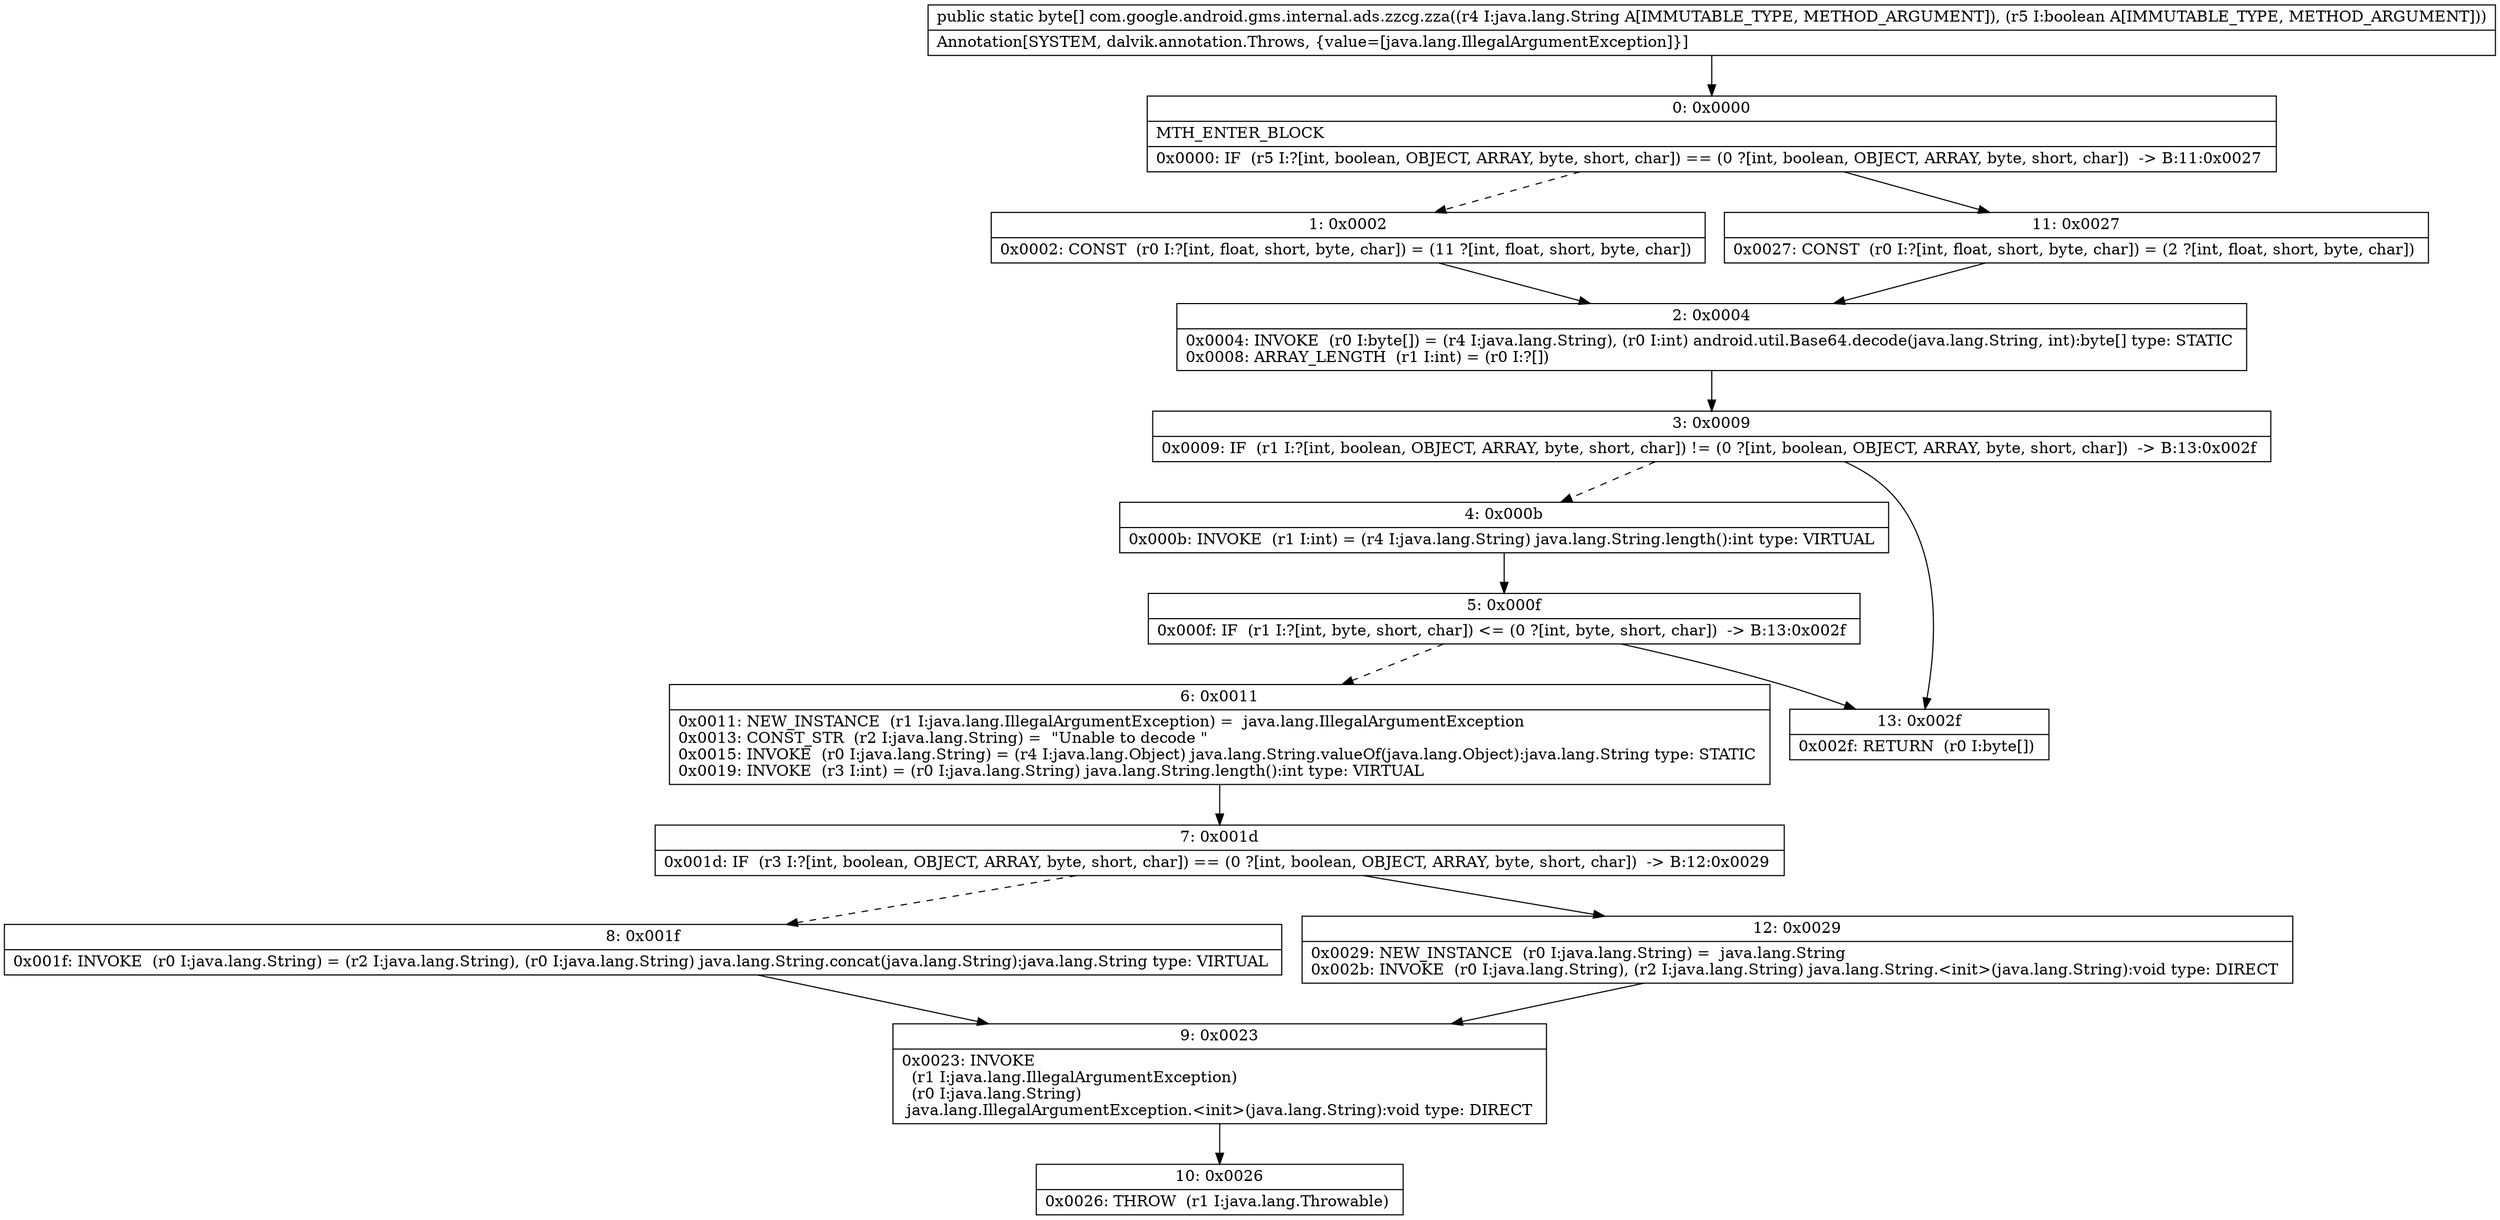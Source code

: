 digraph "CFG forcom.google.android.gms.internal.ads.zzcg.zza(Ljava\/lang\/String;Z)[B" {
Node_0 [shape=record,label="{0\:\ 0x0000|MTH_ENTER_BLOCK\l|0x0000: IF  (r5 I:?[int, boolean, OBJECT, ARRAY, byte, short, char]) == (0 ?[int, boolean, OBJECT, ARRAY, byte, short, char])  \-\> B:11:0x0027 \l}"];
Node_1 [shape=record,label="{1\:\ 0x0002|0x0002: CONST  (r0 I:?[int, float, short, byte, char]) = (11 ?[int, float, short, byte, char]) \l}"];
Node_2 [shape=record,label="{2\:\ 0x0004|0x0004: INVOKE  (r0 I:byte[]) = (r4 I:java.lang.String), (r0 I:int) android.util.Base64.decode(java.lang.String, int):byte[] type: STATIC \l0x0008: ARRAY_LENGTH  (r1 I:int) = (r0 I:?[]) \l}"];
Node_3 [shape=record,label="{3\:\ 0x0009|0x0009: IF  (r1 I:?[int, boolean, OBJECT, ARRAY, byte, short, char]) != (0 ?[int, boolean, OBJECT, ARRAY, byte, short, char])  \-\> B:13:0x002f \l}"];
Node_4 [shape=record,label="{4\:\ 0x000b|0x000b: INVOKE  (r1 I:int) = (r4 I:java.lang.String) java.lang.String.length():int type: VIRTUAL \l}"];
Node_5 [shape=record,label="{5\:\ 0x000f|0x000f: IF  (r1 I:?[int, byte, short, char]) \<= (0 ?[int, byte, short, char])  \-\> B:13:0x002f \l}"];
Node_6 [shape=record,label="{6\:\ 0x0011|0x0011: NEW_INSTANCE  (r1 I:java.lang.IllegalArgumentException) =  java.lang.IllegalArgumentException \l0x0013: CONST_STR  (r2 I:java.lang.String) =  \"Unable to decode \" \l0x0015: INVOKE  (r0 I:java.lang.String) = (r4 I:java.lang.Object) java.lang.String.valueOf(java.lang.Object):java.lang.String type: STATIC \l0x0019: INVOKE  (r3 I:int) = (r0 I:java.lang.String) java.lang.String.length():int type: VIRTUAL \l}"];
Node_7 [shape=record,label="{7\:\ 0x001d|0x001d: IF  (r3 I:?[int, boolean, OBJECT, ARRAY, byte, short, char]) == (0 ?[int, boolean, OBJECT, ARRAY, byte, short, char])  \-\> B:12:0x0029 \l}"];
Node_8 [shape=record,label="{8\:\ 0x001f|0x001f: INVOKE  (r0 I:java.lang.String) = (r2 I:java.lang.String), (r0 I:java.lang.String) java.lang.String.concat(java.lang.String):java.lang.String type: VIRTUAL \l}"];
Node_9 [shape=record,label="{9\:\ 0x0023|0x0023: INVOKE  \l  (r1 I:java.lang.IllegalArgumentException)\l  (r0 I:java.lang.String)\l java.lang.IllegalArgumentException.\<init\>(java.lang.String):void type: DIRECT \l}"];
Node_10 [shape=record,label="{10\:\ 0x0026|0x0026: THROW  (r1 I:java.lang.Throwable) \l}"];
Node_11 [shape=record,label="{11\:\ 0x0027|0x0027: CONST  (r0 I:?[int, float, short, byte, char]) = (2 ?[int, float, short, byte, char]) \l}"];
Node_12 [shape=record,label="{12\:\ 0x0029|0x0029: NEW_INSTANCE  (r0 I:java.lang.String) =  java.lang.String \l0x002b: INVOKE  (r0 I:java.lang.String), (r2 I:java.lang.String) java.lang.String.\<init\>(java.lang.String):void type: DIRECT \l}"];
Node_13 [shape=record,label="{13\:\ 0x002f|0x002f: RETURN  (r0 I:byte[]) \l}"];
MethodNode[shape=record,label="{public static byte[] com.google.android.gms.internal.ads.zzcg.zza((r4 I:java.lang.String A[IMMUTABLE_TYPE, METHOD_ARGUMENT]), (r5 I:boolean A[IMMUTABLE_TYPE, METHOD_ARGUMENT]))  | Annotation[SYSTEM, dalvik.annotation.Throws, \{value=[java.lang.IllegalArgumentException]\}]\l}"];
MethodNode -> Node_0;
Node_0 -> Node_1[style=dashed];
Node_0 -> Node_11;
Node_1 -> Node_2;
Node_2 -> Node_3;
Node_3 -> Node_4[style=dashed];
Node_3 -> Node_13;
Node_4 -> Node_5;
Node_5 -> Node_6[style=dashed];
Node_5 -> Node_13;
Node_6 -> Node_7;
Node_7 -> Node_8[style=dashed];
Node_7 -> Node_12;
Node_8 -> Node_9;
Node_9 -> Node_10;
Node_11 -> Node_2;
Node_12 -> Node_9;
}

